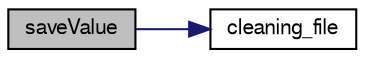 digraph "saveValue"
{
  edge [fontname="FreeSans",fontsize="10",labelfontname="FreeSans",labelfontsize="10"];
  node [fontname="FreeSans",fontsize="10",shape=record];
  rankdir="LR";
  Node1 [label="saveValue",height=0.2,width=0.4,color="black", fillcolor="grey75", style="filled", fontcolor="black"];
  Node1 -> Node2 [color="midnightblue",fontsize="10",style="solid",fontname="FreeSans"];
  Node2 [label="cleaning_file",height=0.2,width=0.4,color="black", fillcolor="white", style="filled",URL="$d4/dad/save__file_8h.html#a4720f0350a1e8e151133fea0b0178b38"];
}
